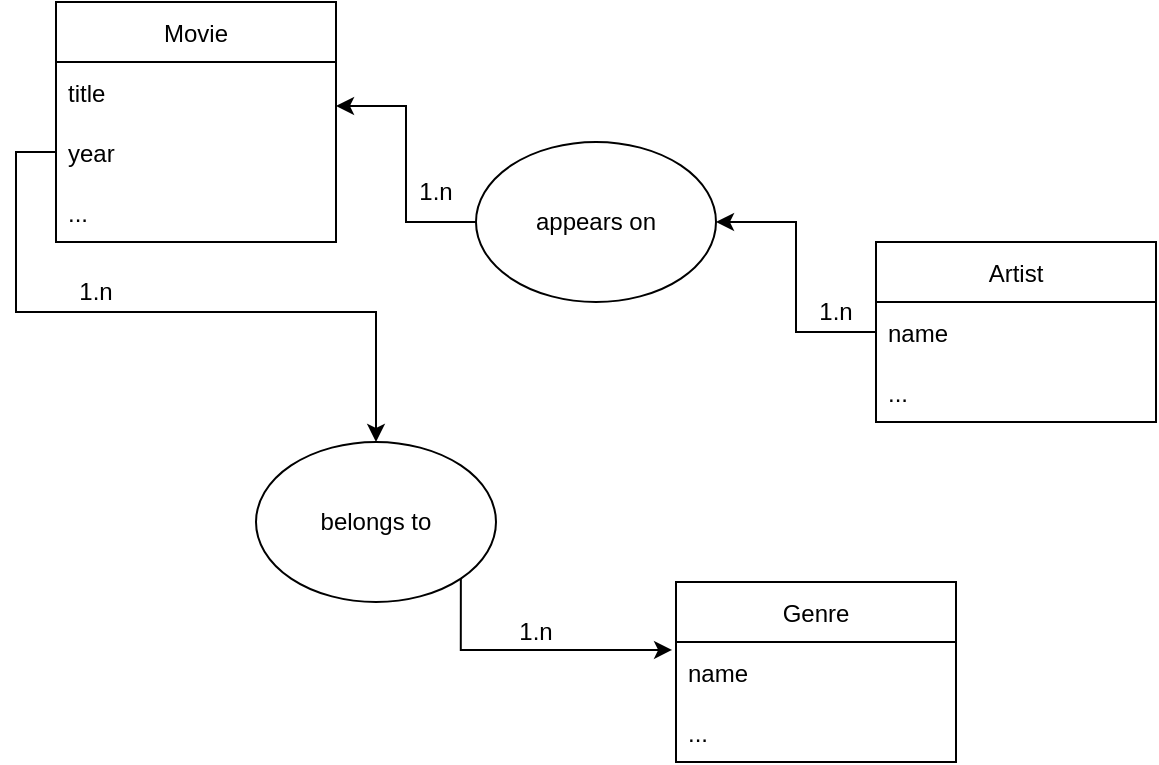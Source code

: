 <mxfile version="16.1.2" type="device"><diagram id="k3I363uKaWkizmrBc4J-" name="Page-1"><mxGraphModel dx="946" dy="672" grid="1" gridSize="10" guides="1" tooltips="1" connect="1" arrows="1" fold="1" page="1" pageScale="1" pageWidth="827" pageHeight="1169" math="0" shadow="0"><root><mxCell id="0"/><mxCell id="1" parent="0"/><mxCell id="2HeMFEg18WOFHEaS_Cv0-1" value="Movie" style="swimlane;fontStyle=0;childLayout=stackLayout;horizontal=1;startSize=30;horizontalStack=0;resizeParent=1;resizeParentMax=0;resizeLast=0;collapsible=1;marginBottom=0;" vertex="1" parent="1"><mxGeometry x="150" y="100" width="140" height="120" as="geometry"/></mxCell><mxCell id="2HeMFEg18WOFHEaS_Cv0-2" value="title" style="text;strokeColor=none;fillColor=none;align=left;verticalAlign=middle;spacingLeft=4;spacingRight=4;overflow=hidden;points=[[0,0.5],[1,0.5]];portConstraint=eastwest;rotatable=0;" vertex="1" parent="2HeMFEg18WOFHEaS_Cv0-1"><mxGeometry y="30" width="140" height="30" as="geometry"/></mxCell><mxCell id="2HeMFEg18WOFHEaS_Cv0-3" value="year" style="text;strokeColor=none;fillColor=none;align=left;verticalAlign=middle;spacingLeft=4;spacingRight=4;overflow=hidden;points=[[0,0.5],[1,0.5]];portConstraint=eastwest;rotatable=0;" vertex="1" parent="2HeMFEg18WOFHEaS_Cv0-1"><mxGeometry y="60" width="140" height="30" as="geometry"/></mxCell><mxCell id="2HeMFEg18WOFHEaS_Cv0-4" value="..." style="text;strokeColor=none;fillColor=none;align=left;verticalAlign=middle;spacingLeft=4;spacingRight=4;overflow=hidden;points=[[0,0.5],[1,0.5]];portConstraint=eastwest;rotatable=0;" vertex="1" parent="2HeMFEg18WOFHEaS_Cv0-1"><mxGeometry y="90" width="140" height="30" as="geometry"/></mxCell><mxCell id="2HeMFEg18WOFHEaS_Cv0-5" value="Artist" style="swimlane;fontStyle=0;childLayout=stackLayout;horizontal=1;startSize=30;horizontalStack=0;resizeParent=1;resizeParentMax=0;resizeLast=0;collapsible=1;marginBottom=0;" vertex="1" parent="1"><mxGeometry x="560" y="220" width="140" height="90" as="geometry"/></mxCell><mxCell id="2HeMFEg18WOFHEaS_Cv0-6" value="name" style="text;strokeColor=none;fillColor=none;align=left;verticalAlign=middle;spacingLeft=4;spacingRight=4;overflow=hidden;points=[[0,0.5],[1,0.5]];portConstraint=eastwest;rotatable=0;" vertex="1" parent="2HeMFEg18WOFHEaS_Cv0-5"><mxGeometry y="30" width="140" height="30" as="geometry"/></mxCell><mxCell id="2HeMFEg18WOFHEaS_Cv0-8" value="..." style="text;strokeColor=none;fillColor=none;align=left;verticalAlign=middle;spacingLeft=4;spacingRight=4;overflow=hidden;points=[[0,0.5],[1,0.5]];portConstraint=eastwest;rotatable=0;" vertex="1" parent="2HeMFEg18WOFHEaS_Cv0-5"><mxGeometry y="60" width="140" height="30" as="geometry"/></mxCell><mxCell id="2HeMFEg18WOFHEaS_Cv0-10" value="Genre" style="swimlane;fontStyle=0;childLayout=stackLayout;horizontal=1;startSize=30;horizontalStack=0;resizeParent=1;resizeParentMax=0;resizeLast=0;collapsible=1;marginBottom=0;" vertex="1" parent="1"><mxGeometry x="460" y="390" width="140" height="90" as="geometry"/></mxCell><mxCell id="2HeMFEg18WOFHEaS_Cv0-11" value="name" style="text;strokeColor=none;fillColor=none;align=left;verticalAlign=middle;spacingLeft=4;spacingRight=4;overflow=hidden;points=[[0,0.5],[1,0.5]];portConstraint=eastwest;rotatable=0;" vertex="1" parent="2HeMFEg18WOFHEaS_Cv0-10"><mxGeometry y="30" width="140" height="30" as="geometry"/></mxCell><mxCell id="2HeMFEg18WOFHEaS_Cv0-12" value="..." style="text;strokeColor=none;fillColor=none;align=left;verticalAlign=middle;spacingLeft=4;spacingRight=4;overflow=hidden;points=[[0,0.5],[1,0.5]];portConstraint=eastwest;rotatable=0;" vertex="1" parent="2HeMFEg18WOFHEaS_Cv0-10"><mxGeometry y="60" width="140" height="30" as="geometry"/></mxCell><mxCell id="2HeMFEg18WOFHEaS_Cv0-16" style="edgeStyle=orthogonalEdgeStyle;rounded=0;orthogonalLoop=1;jettySize=auto;html=1;exitX=0;exitY=0.5;exitDx=0;exitDy=0;entryX=1;entryY=0.733;entryDx=0;entryDy=0;entryPerimeter=0;" edge="1" parent="1" source="2HeMFEg18WOFHEaS_Cv0-13" target="2HeMFEg18WOFHEaS_Cv0-2"><mxGeometry relative="1" as="geometry"/></mxCell><mxCell id="2HeMFEg18WOFHEaS_Cv0-13" value="appears on" style="ellipse;whiteSpace=wrap;html=1;" vertex="1" parent="1"><mxGeometry x="360" y="170" width="120" height="80" as="geometry"/></mxCell><mxCell id="2HeMFEg18WOFHEaS_Cv0-15" style="edgeStyle=orthogonalEdgeStyle;rounded=0;orthogonalLoop=1;jettySize=auto;html=1;exitX=1;exitY=1;exitDx=0;exitDy=0;entryX=-0.014;entryY=0.133;entryDx=0;entryDy=0;entryPerimeter=0;" edge="1" parent="1" source="2HeMFEg18WOFHEaS_Cv0-14" target="2HeMFEg18WOFHEaS_Cv0-11"><mxGeometry relative="1" as="geometry"><mxPoint x="480" y="380" as="targetPoint"/></mxGeometry></mxCell><mxCell id="2HeMFEg18WOFHEaS_Cv0-14" value="belongs to" style="ellipse;whiteSpace=wrap;html=1;" vertex="1" parent="1"><mxGeometry x="250" y="320" width="120" height="80" as="geometry"/></mxCell><mxCell id="2HeMFEg18WOFHEaS_Cv0-17" style="edgeStyle=orthogonalEdgeStyle;rounded=0;orthogonalLoop=1;jettySize=auto;html=1;exitX=0;exitY=0.5;exitDx=0;exitDy=0;entryX=1;entryY=0.5;entryDx=0;entryDy=0;" edge="1" parent="1" source="2HeMFEg18WOFHEaS_Cv0-6" target="2HeMFEg18WOFHEaS_Cv0-13"><mxGeometry relative="1" as="geometry"/></mxCell><mxCell id="2HeMFEg18WOFHEaS_Cv0-18" style="edgeStyle=orthogonalEdgeStyle;rounded=0;orthogonalLoop=1;jettySize=auto;html=1;exitX=0;exitY=0.5;exitDx=0;exitDy=0;" edge="1" parent="1" source="2HeMFEg18WOFHEaS_Cv0-3" target="2HeMFEg18WOFHEaS_Cv0-14"><mxGeometry relative="1" as="geometry"/></mxCell><mxCell id="2HeMFEg18WOFHEaS_Cv0-19" value="1.n" style="text;html=1;strokeColor=none;fillColor=none;align=center;verticalAlign=middle;whiteSpace=wrap;rounded=0;" vertex="1" parent="1"><mxGeometry x="360" y="400" width="60" height="30" as="geometry"/></mxCell><mxCell id="2HeMFEg18WOFHEaS_Cv0-20" value="1.n" style="text;html=1;strokeColor=none;fillColor=none;align=center;verticalAlign=middle;whiteSpace=wrap;rounded=0;" vertex="1" parent="1"><mxGeometry x="140" y="230" width="60" height="30" as="geometry"/></mxCell><mxCell id="2HeMFEg18WOFHEaS_Cv0-22" value="1.n" style="text;html=1;strokeColor=none;fillColor=none;align=center;verticalAlign=middle;whiteSpace=wrap;rounded=0;" vertex="1" parent="1"><mxGeometry x="510" y="240" width="60" height="30" as="geometry"/></mxCell><mxCell id="2HeMFEg18WOFHEaS_Cv0-23" value="1.n" style="text;html=1;strokeColor=none;fillColor=none;align=center;verticalAlign=middle;whiteSpace=wrap;rounded=0;" vertex="1" parent="1"><mxGeometry x="310" y="180" width="60" height="30" as="geometry"/></mxCell></root></mxGraphModel></diagram></mxfile>